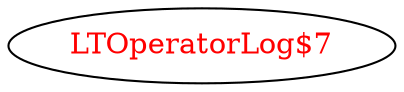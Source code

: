 digraph dependencyGraph {
 concentrate=true;
 ranksep="2.0";
 rankdir="LR"; 
 splines="ortho";
"LTOperatorLog$7" [fontcolor="red"];
}